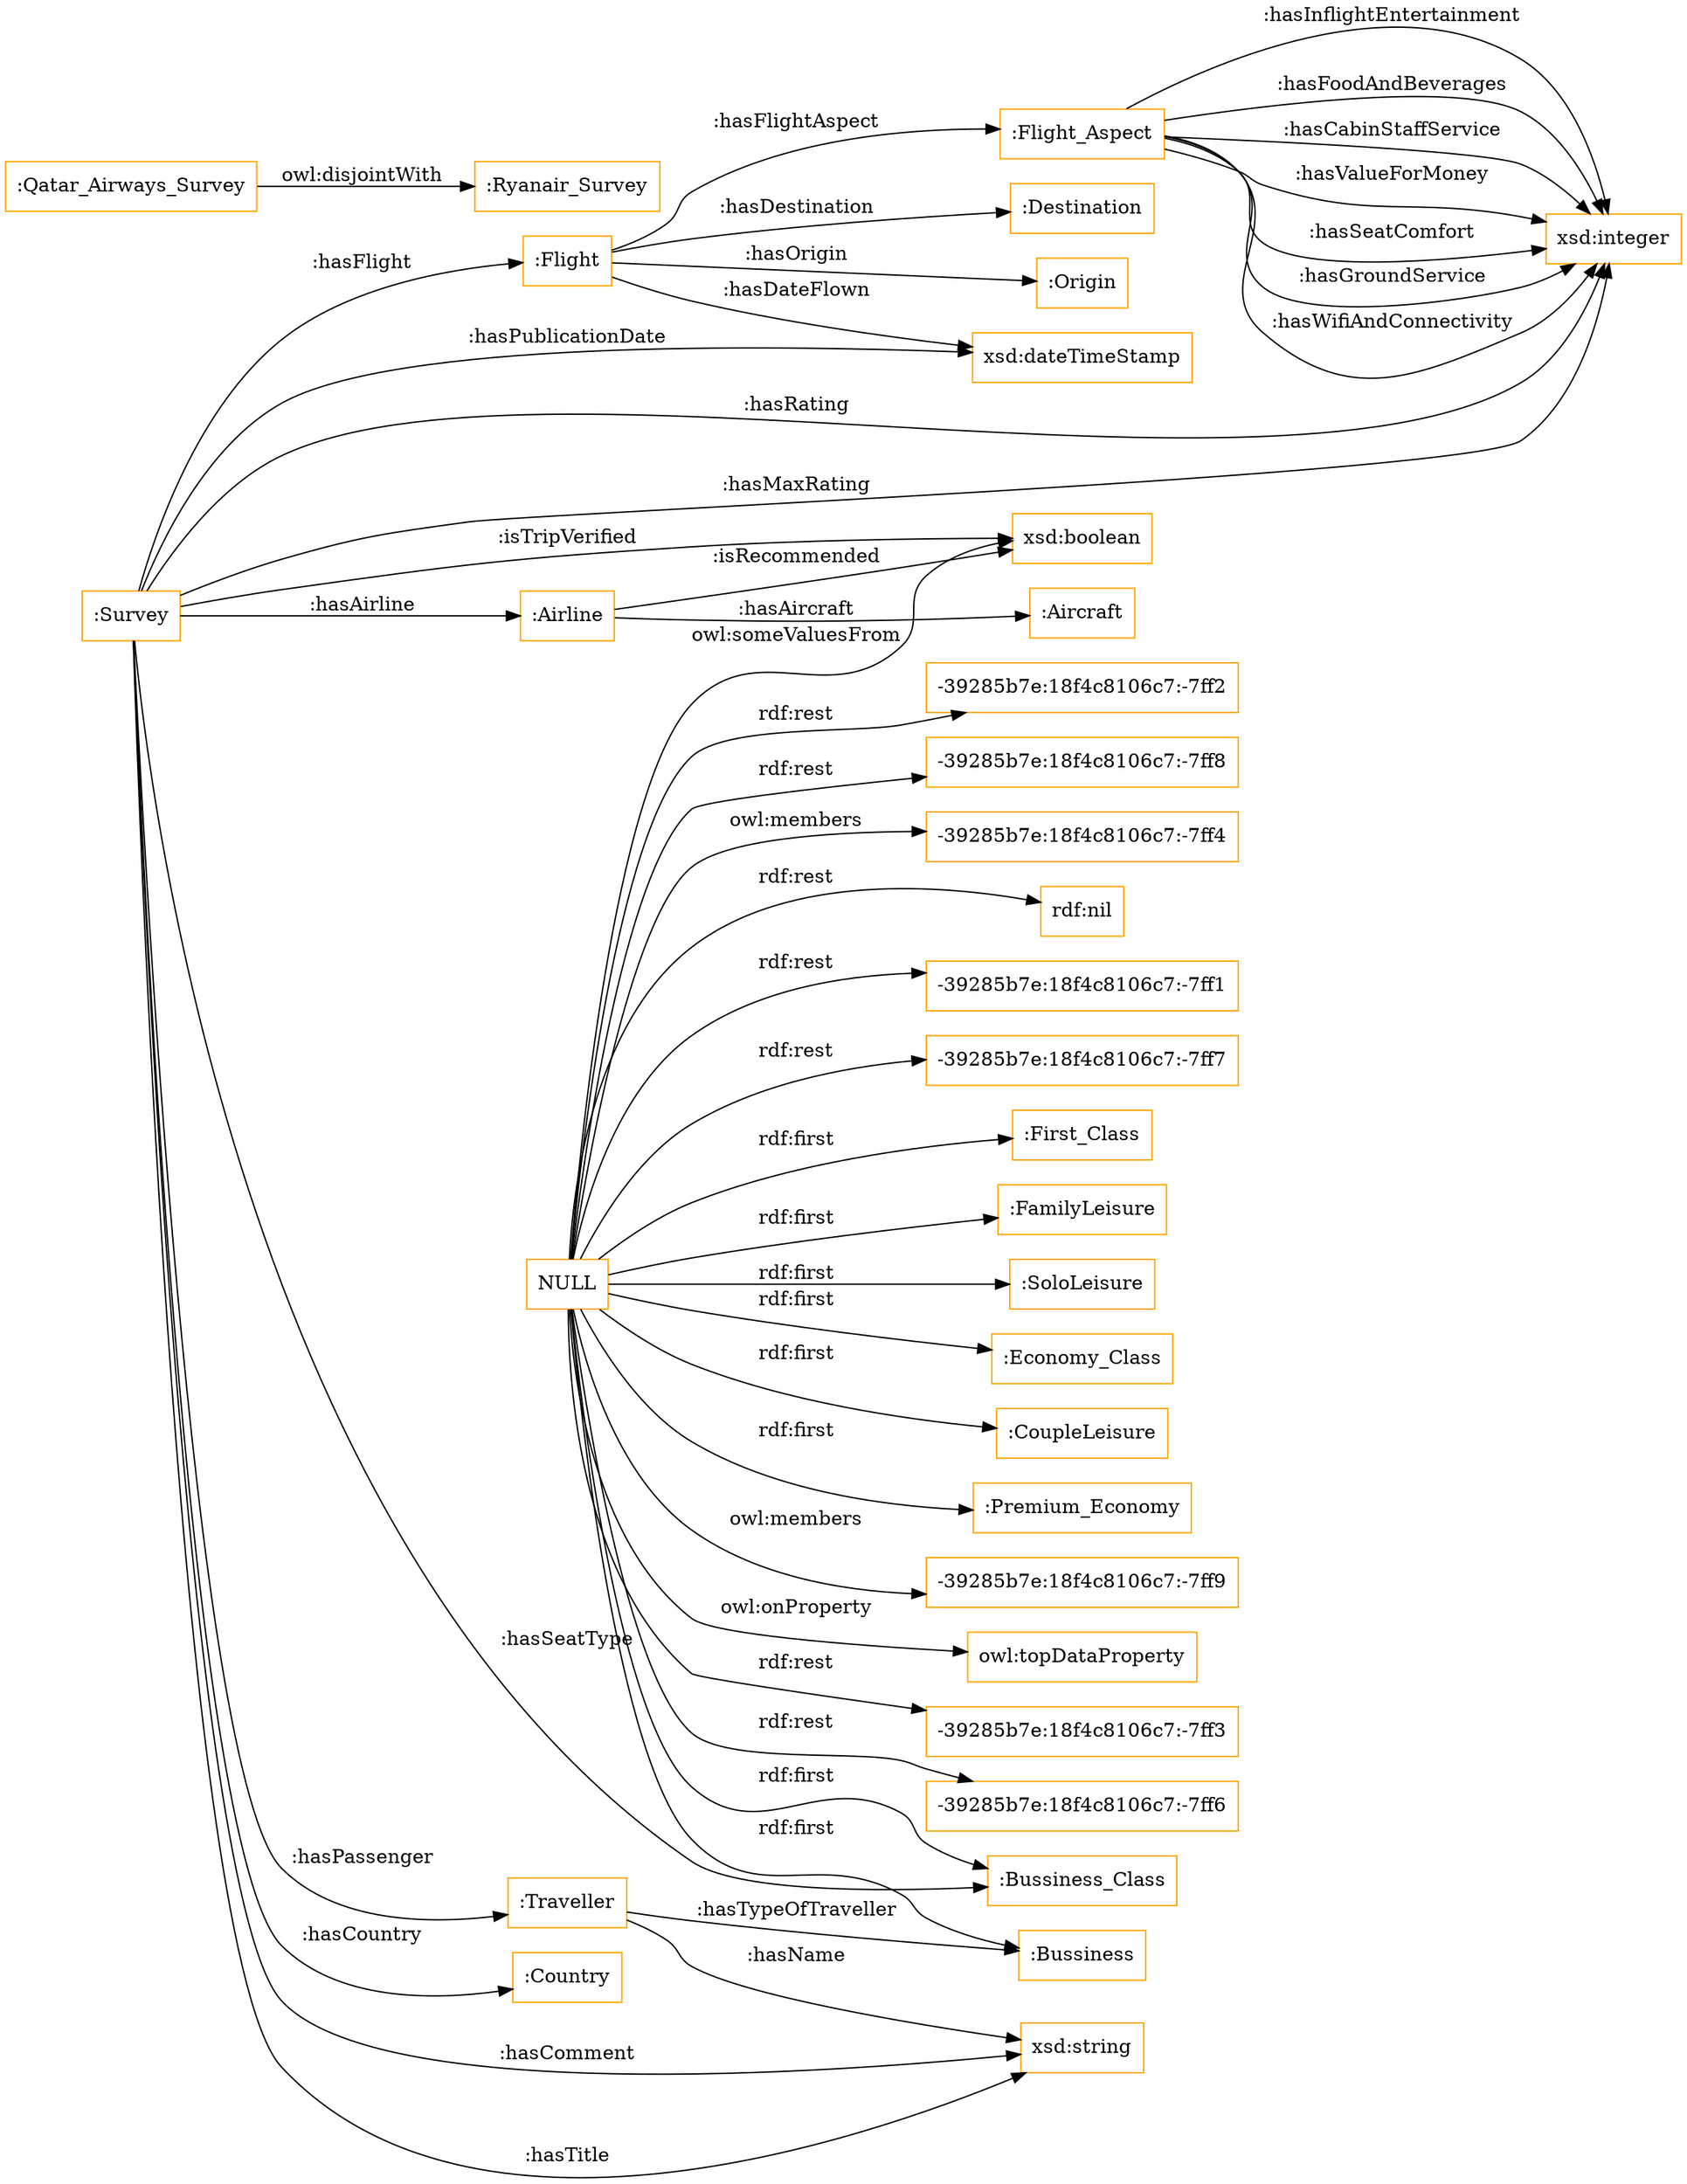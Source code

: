 digraph ar2dtool_diagram { 
rankdir=LR;
size="1501"
node [shape = rectangle, color="orange"]; ":Traveller" ":Destination" ":Flight" ":Economy_Class" ":Bussiness_Class" ":Origin" ":Aircraft" ":Flight_Aspect" ":Survey" ":First_Class" ":Qatar_Airways_Survey" ":FamilyLeisure" ":Airline" ":SoloLeisure" ":CoupleLeisure" ":Country" ":Premium_Economy" ":Ryanair_Survey" ":Bussiness" ; /*classes style*/
	"NULL" -> ":CoupleLeisure" [ label = "rdf:first" ];
	"NULL" -> "-39285b7e:18f4c8106c7:-7ff9" [ label = "owl:members" ];
	"NULL" -> "owl:topDataProperty" [ label = "owl:onProperty" ];
	"NULL" -> "-39285b7e:18f4c8106c7:-7ff3" [ label = "rdf:rest" ];
	"NULL" -> "-39285b7e:18f4c8106c7:-7ff6" [ label = "rdf:rest" ];
	"NULL" -> ":Bussiness" [ label = "rdf:first" ];
	"NULL" -> ":Premium_Economy" [ label = "rdf:first" ];
	"NULL" -> "-39285b7e:18f4c8106c7:-7ff2" [ label = "rdf:rest" ];
	"NULL" -> "-39285b7e:18f4c8106c7:-7ff8" [ label = "rdf:rest" ];
	"NULL" -> "-39285b7e:18f4c8106c7:-7ff4" [ label = "owl:members" ];
	"NULL" -> "rdf:nil" [ label = "rdf:rest" ];
	"NULL" -> ":Bussiness_Class" [ label = "rdf:first" ];
	"NULL" -> ":Economy_Class" [ label = "rdf:first" ];
	"NULL" -> ":SoloLeisure" [ label = "rdf:first" ];
	"NULL" -> ":FamilyLeisure" [ label = "rdf:first" ];
	"NULL" -> "xsd:boolean" [ label = "owl:someValuesFrom" ];
	"NULL" -> ":First_Class" [ label = "rdf:first" ];
	"NULL" -> "-39285b7e:18f4c8106c7:-7ff1" [ label = "rdf:rest" ];
	"NULL" -> "-39285b7e:18f4c8106c7:-7ff7" [ label = "rdf:rest" ];
	":Qatar_Airways_Survey" -> ":Ryanair_Survey" [ label = "owl:disjointWith" ];
	":Flight" -> ":Origin" [ label = ":hasOrigin" ];
	":Survey" -> ":Flight" [ label = ":hasFlight" ];
	":Survey" -> "xsd:integer" [ label = ":hasRating" ];
	":Survey" -> "xsd:string" [ label = ":hasTitle" ];
	":Flight_Aspect" -> "xsd:integer" [ label = ":hasValueForMoney" ];
	":Survey" -> ":Airline" [ label = ":hasAirline" ];
	":Survey" -> "xsd:dateTimeStamp" [ label = ":hasPublicationDate" ];
	":Survey" -> "xsd:boolean" [ label = ":isTripVerified" ];
	":Flight" -> "xsd:dateTimeStamp" [ label = ":hasDateFlown" ];
	":Airline" -> ":Aircraft" [ label = ":hasAircraft" ];
	":Traveller" -> "xsd:string" [ label = ":hasName" ];
	":Survey" -> "xsd:integer" [ label = ":hasMaxRating" ];
	":Survey" -> ":Country" [ label = ":hasCountry" ];
	":Flight_Aspect" -> "xsd:integer" [ label = ":hasSeatComfort" ];
	":Survey" -> "xsd:string" [ label = ":hasComment" ];
	":Survey" -> ":Traveller" [ label = ":hasPassenger" ];
	":Flight_Aspect" -> "xsd:integer" [ label = ":hasGroundService" ];
	":Flight" -> ":Destination" [ label = ":hasDestination" ];
	":Flight" -> ":Flight_Aspect" [ label = ":hasFlightAspect" ];
	":Traveller" -> ":Bussiness" [ label = ":hasTypeOfTraveller" ];
	":Flight_Aspect" -> "xsd:integer" [ label = ":hasWifiAndConnectivity" ];
	":Flight_Aspect" -> "xsd:integer" [ label = ":hasInflightEntertainment" ];
	":Survey" -> ":Bussiness_Class" [ label = ":hasSeatType" ];
	":Airline" -> "xsd:boolean" [ label = ":isRecommended" ];
	":Flight_Aspect" -> "xsd:integer" [ label = ":hasFoodAndBeverages" ];
	":Flight_Aspect" -> "xsd:integer" [ label = ":hasCabinStaffService" ];

}
